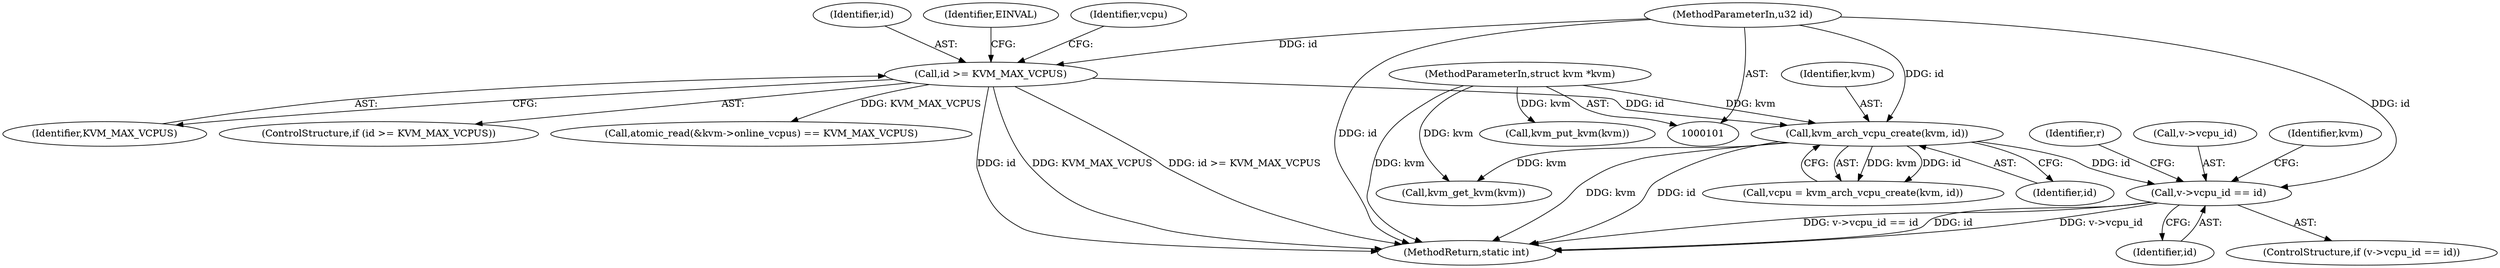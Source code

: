 digraph "0_linux_338c7dbadd2671189cec7faf64c84d01071b3f96@pointer" {
"1000170" [label="(Call,v->vcpu_id == id)"];
"1000117" [label="(Call,kvm_arch_vcpu_create(kvm, id))"];
"1000102" [label="(MethodParameterIn,struct kvm *kvm)"];
"1000109" [label="(Call,id >= KVM_MAX_VCPUS)"];
"1000103" [label="(MethodParameterIn,u32 id)"];
"1000171" [label="(Call,v->vcpu_id)"];
"1000202" [label="(Call,kvm_put_kvm(kvm))"];
"1000115" [label="(Call,vcpu = kvm_arch_vcpu_create(kvm, id))"];
"1000191" [label="(Call,kvm_get_kvm(kvm))"];
"1000108" [label="(ControlStructure,if (id >= KVM_MAX_VCPUS))"];
"1000169" [label="(ControlStructure,if (v->vcpu_id == id))"];
"1000116" [label="(Identifier,vcpu)"];
"1000170" [label="(Call,v->vcpu_id == id)"];
"1000119" [label="(Identifier,id)"];
"1000156" [label="(Call,atomic_read(&kvm->online_vcpus) == KVM_MAX_VCPUS)"];
"1000174" [label="(Identifier,id)"];
"1000117" [label="(Call,kvm_arch_vcpu_create(kvm, id))"];
"1000184" [label="(Identifier,kvm)"];
"1000110" [label="(Identifier,id)"];
"1000111" [label="(Identifier,KVM_MAX_VCPUS)"];
"1000242" [label="(MethodReturn,static int)"];
"1000102" [label="(MethodParameterIn,struct kvm *kvm)"];
"1000103" [label="(MethodParameterIn,u32 id)"];
"1000114" [label="(Identifier,EINVAL)"];
"1000109" [label="(Call,id >= KVM_MAX_VCPUS)"];
"1000118" [label="(Identifier,kvm)"];
"1000177" [label="(Identifier,r)"];
"1000170" -> "1000169"  [label="AST: "];
"1000170" -> "1000174"  [label="CFG: "];
"1000171" -> "1000170"  [label="AST: "];
"1000174" -> "1000170"  [label="AST: "];
"1000177" -> "1000170"  [label="CFG: "];
"1000184" -> "1000170"  [label="CFG: "];
"1000170" -> "1000242"  [label="DDG: v->vcpu_id"];
"1000170" -> "1000242"  [label="DDG: v->vcpu_id == id"];
"1000170" -> "1000242"  [label="DDG: id"];
"1000117" -> "1000170"  [label="DDG: id"];
"1000103" -> "1000170"  [label="DDG: id"];
"1000117" -> "1000115"  [label="AST: "];
"1000117" -> "1000119"  [label="CFG: "];
"1000118" -> "1000117"  [label="AST: "];
"1000119" -> "1000117"  [label="AST: "];
"1000115" -> "1000117"  [label="CFG: "];
"1000117" -> "1000242"  [label="DDG: kvm"];
"1000117" -> "1000242"  [label="DDG: id"];
"1000117" -> "1000115"  [label="DDG: kvm"];
"1000117" -> "1000115"  [label="DDG: id"];
"1000102" -> "1000117"  [label="DDG: kvm"];
"1000109" -> "1000117"  [label="DDG: id"];
"1000103" -> "1000117"  [label="DDG: id"];
"1000117" -> "1000191"  [label="DDG: kvm"];
"1000102" -> "1000101"  [label="AST: "];
"1000102" -> "1000242"  [label="DDG: kvm"];
"1000102" -> "1000191"  [label="DDG: kvm"];
"1000102" -> "1000202"  [label="DDG: kvm"];
"1000109" -> "1000108"  [label="AST: "];
"1000109" -> "1000111"  [label="CFG: "];
"1000110" -> "1000109"  [label="AST: "];
"1000111" -> "1000109"  [label="AST: "];
"1000114" -> "1000109"  [label="CFG: "];
"1000116" -> "1000109"  [label="CFG: "];
"1000109" -> "1000242"  [label="DDG: id"];
"1000109" -> "1000242"  [label="DDG: KVM_MAX_VCPUS"];
"1000109" -> "1000242"  [label="DDG: id >= KVM_MAX_VCPUS"];
"1000103" -> "1000109"  [label="DDG: id"];
"1000109" -> "1000156"  [label="DDG: KVM_MAX_VCPUS"];
"1000103" -> "1000101"  [label="AST: "];
"1000103" -> "1000242"  [label="DDG: id"];
}
